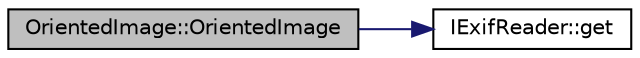 digraph "OrientedImage::OrientedImage"
{
 // LATEX_PDF_SIZE
  edge [fontname="Helvetica",fontsize="10",labelfontname="Helvetica",labelfontsize="10"];
  node [fontname="Helvetica",fontsize="10",shape=record];
  rankdir="LR";
  Node1 [label="OrientedImage::OrientedImage",height=0.2,width=0.4,color="black", fillcolor="grey75", style="filled", fontcolor="black",tooltip=" "];
  Node1 -> Node2 [color="midnightblue",fontsize="10",style="solid",fontname="Helvetica"];
  Node2 [label="IExifReader::get",height=0.2,width=0.4,color="black", fillcolor="white", style="filled",URL="$struct_i_exif_reader.html#a54fc0a8ecb125a37397a66a98e773f46",tooltip=" "];
}
